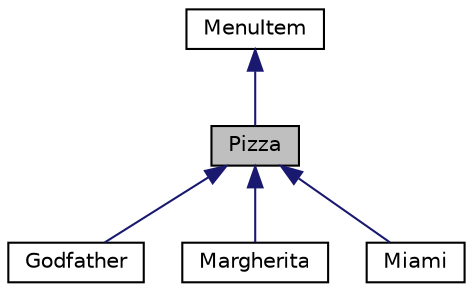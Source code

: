 digraph "Pizza"
{
 // LATEX_PDF_SIZE
  edge [fontname="Helvetica",fontsize="10",labelfontname="Helvetica",labelfontsize="10"];
  node [fontname="Helvetica",fontsize="10",shape=record];
  Node1 [label="Pizza",height=0.2,width=0.4,color="black", fillcolor="grey75", style="filled", fontcolor="black",tooltip="A class representing a pizza menu item."];
  Node2 -> Node1 [dir="back",color="midnightblue",fontsize="10",style="solid",fontname="Helvetica"];
  Node2 [label="MenuItem",height=0.2,width=0.4,color="black", fillcolor="white", style="filled",URL="$classMenuItem.html",tooltip="An abstract base class for menu items."];
  Node1 -> Node3 [dir="back",color="midnightblue",fontsize="10",style="solid",fontname="Helvetica"];
  Node3 [label="Godfather",height=0.2,width=0.4,color="black", fillcolor="white", style="filled",URL="$classGodfather.html",tooltip="A class representing a Godfather pizza with customizable toppings."];
  Node1 -> Node4 [dir="back",color="midnightblue",fontsize="10",style="solid",fontname="Helvetica"];
  Node4 [label="Margherita",height=0.2,width=0.4,color="black", fillcolor="white", style="filled",URL="$classMargherita.html",tooltip="A class representing a Margherita pizza with customizable toppings."];
  Node1 -> Node5 [dir="back",color="midnightblue",fontsize="10",style="solid",fontname="Helvetica"];
  Node5 [label="Miami",height=0.2,width=0.4,color="black", fillcolor="white", style="filled",URL="$classMiami.html",tooltip="A class representing a Miami pizza with customizable toppings."];
}
